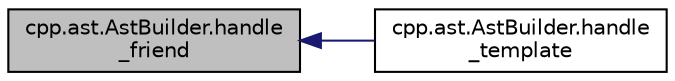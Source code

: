 digraph "cpp.ast.AstBuilder.handle_friend"
{
  edge [fontname="Helvetica",fontsize="10",labelfontname="Helvetica",labelfontsize="10"];
  node [fontname="Helvetica",fontsize="10",shape=record];
  rankdir="LR";
  Node406 [label="cpp.ast.AstBuilder.handle\l_friend",height=0.2,width=0.4,color="black", fillcolor="grey75", style="filled", fontcolor="black"];
  Node406 -> Node407 [dir="back",color="midnightblue",fontsize="10",style="solid",fontname="Helvetica"];
  Node407 [label="cpp.ast.AstBuilder.handle\l_template",height=0.2,width=0.4,color="black", fillcolor="white", style="filled",URL="$d9/dc3/classcpp_1_1ast_1_1_ast_builder.html#a0f4d74520697ec05eb6b549daada5a5d"];
}

